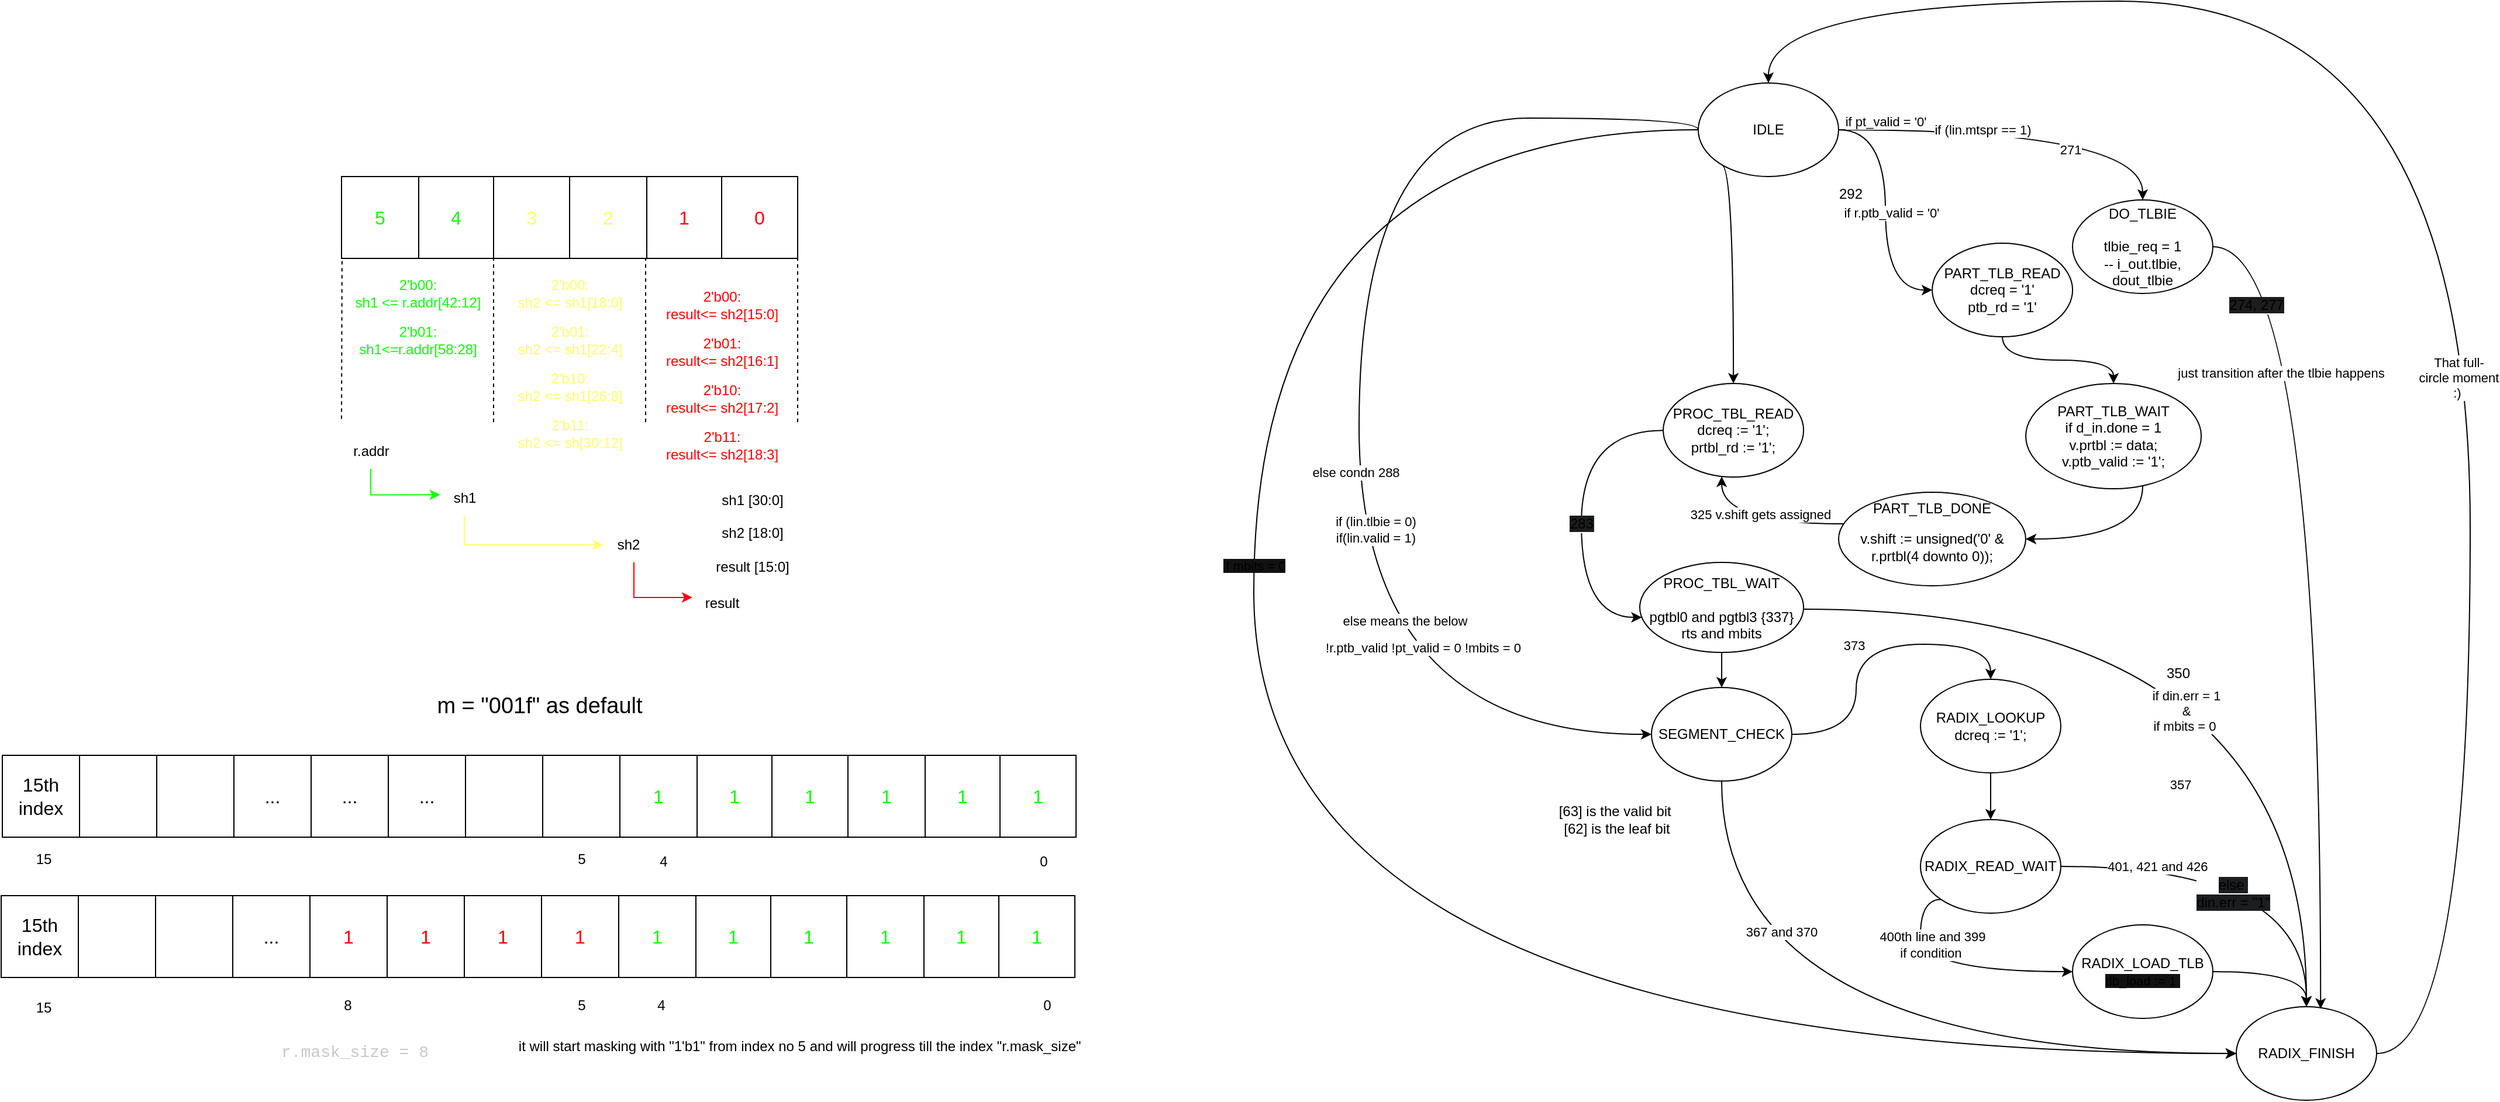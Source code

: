<mxfile version="28.0.6">
  <diagram name="Page-1" id="RMuuJCCi9sDhubjygd_P">
    <mxGraphModel dx="1583" dy="910" grid="1" gridSize="10" guides="0" tooltips="1" connect="1" arrows="1" fold="1" page="0" pageScale="1" pageWidth="850" pageHeight="1100" math="0" shadow="0">
      <root>
        <mxCell id="0" />
        <mxCell id="1" parent="0" />
        <mxCell id="S-CoqvPqYbhsDH9ido7L-1" value="" style="shape=table;startSize=0;container=1;collapsible=0;childLayout=tableLayout;fontSize=16;" parent="1" vertex="1">
          <mxGeometry x="50" y="190" width="390" height="70" as="geometry" />
        </mxCell>
        <mxCell id="S-CoqvPqYbhsDH9ido7L-2" value="" style="shape=tableRow;horizontal=0;startSize=0;swimlaneHead=0;swimlaneBody=0;strokeColor=inherit;top=0;left=0;bottom=0;right=0;collapsible=0;dropTarget=0;fillColor=none;points=[[0,0.5],[1,0.5]];portConstraint=eastwest;fontSize=16;" parent="S-CoqvPqYbhsDH9ido7L-1" vertex="1">
          <mxGeometry width="390" height="70" as="geometry" />
        </mxCell>
        <mxCell id="S-CoqvPqYbhsDH9ido7L-3" value="&lt;font style=&quot;color: rgb(14, 255, 6);&quot;&gt;5&lt;/font&gt;" style="shape=partialRectangle;html=1;whiteSpace=wrap;connectable=0;strokeColor=inherit;overflow=hidden;fillColor=none;top=0;left=0;bottom=0;right=0;pointerEvents=1;fontSize=16;" parent="S-CoqvPqYbhsDH9ido7L-2" vertex="1">
          <mxGeometry width="66" height="70" as="geometry">
            <mxRectangle width="66" height="70" as="alternateBounds" />
          </mxGeometry>
        </mxCell>
        <mxCell id="S-CoqvPqYbhsDH9ido7L-4" value="&lt;font style=&quot;color: rgb(14, 255, 6);&quot;&gt;4&lt;/font&gt;" style="shape=partialRectangle;html=1;whiteSpace=wrap;connectable=0;strokeColor=inherit;overflow=hidden;fillColor=none;top=0;left=0;bottom=0;right=0;pointerEvents=1;fontSize=16;" parent="S-CoqvPqYbhsDH9ido7L-2" vertex="1">
          <mxGeometry x="66" width="64" height="70" as="geometry">
            <mxRectangle width="64" height="70" as="alternateBounds" />
          </mxGeometry>
        </mxCell>
        <mxCell id="S-CoqvPqYbhsDH9ido7L-5" value="&lt;font style=&quot;color: rgb(255, 255, 102);&quot;&gt;3&lt;/font&gt;" style="shape=partialRectangle;html=1;whiteSpace=wrap;connectable=0;strokeColor=inherit;overflow=hidden;fillColor=none;top=0;left=0;bottom=0;right=0;pointerEvents=1;fontSize=16;" parent="S-CoqvPqYbhsDH9ido7L-2" vertex="1">
          <mxGeometry x="130" width="65" height="70" as="geometry">
            <mxRectangle width="65" height="70" as="alternateBounds" />
          </mxGeometry>
        </mxCell>
        <mxCell id="S-CoqvPqYbhsDH9ido7L-18" value="&lt;font style=&quot;color: rgb(255, 255, 102);&quot;&gt;2&lt;/font&gt;" style="shape=partialRectangle;html=1;whiteSpace=wrap;connectable=0;strokeColor=inherit;overflow=hidden;fillColor=none;top=0;left=0;bottom=0;right=0;pointerEvents=1;fontSize=16;" parent="S-CoqvPqYbhsDH9ido7L-2" vertex="1">
          <mxGeometry x="195" width="66" height="70" as="geometry">
            <mxRectangle width="66" height="70" as="alternateBounds" />
          </mxGeometry>
        </mxCell>
        <mxCell id="S-CoqvPqYbhsDH9ido7L-21" value="&lt;font style=&quot;color: rgb(255, 0, 0);&quot;&gt;1&lt;/font&gt;" style="shape=partialRectangle;html=1;whiteSpace=wrap;connectable=0;strokeColor=inherit;overflow=hidden;fillColor=none;top=0;left=0;bottom=0;right=0;pointerEvents=1;fontSize=16;" parent="S-CoqvPqYbhsDH9ido7L-2" vertex="1">
          <mxGeometry x="261" width="64" height="70" as="geometry">
            <mxRectangle width="64" height="70" as="alternateBounds" />
          </mxGeometry>
        </mxCell>
        <mxCell id="S-CoqvPqYbhsDH9ido7L-24" value="&lt;font style=&quot;color: rgb(255, 0, 0);&quot;&gt;0&lt;/font&gt;" style="shape=partialRectangle;html=1;whiteSpace=wrap;connectable=0;strokeColor=inherit;overflow=hidden;fillColor=none;top=0;left=0;bottom=0;right=0;pointerEvents=1;fontSize=16;" parent="S-CoqvPqYbhsDH9ido7L-2" vertex="1">
          <mxGeometry x="325" width="65" height="70" as="geometry">
            <mxRectangle width="65" height="70" as="alternateBounds" />
          </mxGeometry>
        </mxCell>
        <mxCell id="S-CoqvPqYbhsDH9ido7L-30" value="" style="endArrow=none;dashed=1;html=1;rounded=0;entryX=-0.004;entryY=1.04;entryDx=0;entryDy=0;entryPerimeter=0;" parent="1" edge="1">
          <mxGeometry width="50" height="50" relative="1" as="geometry">
            <mxPoint x="50" y="397.2" as="sourcePoint" />
            <mxPoint x="50.44" y="260.0" as="targetPoint" />
          </mxGeometry>
        </mxCell>
        <mxCell id="S-CoqvPqYbhsDH9ido7L-31" value="" style="endArrow=none;dashed=1;html=1;rounded=0;entryX=-0.004;entryY=1.04;entryDx=0;entryDy=0;entryPerimeter=0;" parent="1" edge="1">
          <mxGeometry width="50" height="50" relative="1" as="geometry">
            <mxPoint x="180" y="400" as="sourcePoint" />
            <mxPoint x="180" y="260" as="targetPoint" />
          </mxGeometry>
        </mxCell>
        <mxCell id="S-CoqvPqYbhsDH9ido7L-32" value="" style="endArrow=none;dashed=1;html=1;rounded=0;entryX=-0.004;entryY=1.04;entryDx=0;entryDy=0;entryPerimeter=0;" parent="1" edge="1">
          <mxGeometry width="50" height="50" relative="1" as="geometry">
            <mxPoint x="310" y="400" as="sourcePoint" />
            <mxPoint x="310" y="260" as="targetPoint" />
          </mxGeometry>
        </mxCell>
        <mxCell id="S-CoqvPqYbhsDH9ido7L-33" value="" style="endArrow=none;dashed=1;html=1;rounded=0;entryX=-0.004;entryY=1.04;entryDx=0;entryDy=0;entryPerimeter=0;" parent="1" edge="1">
          <mxGeometry width="50" height="50" relative="1" as="geometry">
            <mxPoint x="440" y="400" as="sourcePoint" />
            <mxPoint x="440" y="260" as="targetPoint" />
          </mxGeometry>
        </mxCell>
        <mxCell id="S-CoqvPqYbhsDH9ido7L-34" value="&lt;font style=&quot;color: rgb(14, 255, 6);&quot;&gt;2&#39;b00:&lt;br&gt;sh1 &amp;lt;= r.addr[42:12]&lt;/font&gt;" style="text;html=1;align=center;verticalAlign=middle;resizable=0;points=[];autosize=1;strokeColor=none;fillColor=none;" parent="1" vertex="1">
          <mxGeometry x="50" y="270" width="130" height="40" as="geometry" />
        </mxCell>
        <mxCell id="S-CoqvPqYbhsDH9ido7L-35" value="&lt;font style=&quot;color: rgb(14, 255, 6);&quot;&gt;2&#39;b01:&lt;br&gt;sh1&amp;lt;=r.addr[58:28]&lt;/font&gt;" style="text;html=1;align=center;verticalAlign=middle;resizable=0;points=[];autosize=1;strokeColor=none;fillColor=none;" parent="1" vertex="1">
          <mxGeometry x="55" y="310" width="120" height="40" as="geometry" />
        </mxCell>
        <mxCell id="S-CoqvPqYbhsDH9ido7L-36" value="&lt;font style=&quot;&quot;&gt;2&#39;b00:&lt;br&gt;sh2 &amp;lt;= sh1[18:0]&lt;/font&gt;" style="text;html=1;align=center;verticalAlign=middle;resizable=0;points=[];autosize=1;strokeColor=none;fillColor=none;fontColor=#FFFF66;" parent="1" vertex="1">
          <mxGeometry x="190" y="270" width="110" height="40" as="geometry" />
        </mxCell>
        <mxCell id="S-CoqvPqYbhsDH9ido7L-37" value="&lt;font style=&quot;&quot;&gt;2&#39;b01:&lt;br&gt;sh2 &amp;lt;= sh1[22:4]&lt;/font&gt;" style="text;html=1;align=center;verticalAlign=middle;resizable=0;points=[];autosize=1;strokeColor=none;fillColor=none;fontColor=#FFFF66;" parent="1" vertex="1">
          <mxGeometry x="190" y="310" width="110" height="40" as="geometry" />
        </mxCell>
        <mxCell id="S-CoqvPqYbhsDH9ido7L-38" value="&lt;font style=&quot;&quot;&gt;2&#39;b10:&lt;br&gt;sh2 &amp;lt;= sh1[26:8]&lt;/font&gt;" style="text;html=1;align=center;verticalAlign=middle;resizable=0;points=[];autosize=1;strokeColor=none;fillColor=none;fontColor=#FFFF66;" parent="1" vertex="1">
          <mxGeometry x="190" y="350" width="110" height="40" as="geometry" />
        </mxCell>
        <mxCell id="S-CoqvPqYbhsDH9ido7L-39" value="&lt;font style=&quot;&quot;&gt;2&#39;b11:&lt;br&gt;sh2 &amp;lt;= sh[30:12]&lt;/font&gt;" style="text;html=1;align=center;verticalAlign=middle;resizable=0;points=[];autosize=1;strokeColor=none;fillColor=none;fontColor=#FFFF66;" parent="1" vertex="1">
          <mxGeometry x="190" y="390" width="110" height="40" as="geometry" />
        </mxCell>
        <mxCell id="S-CoqvPqYbhsDH9ido7L-40" value="&lt;font style=&quot;&quot;&gt;2&#39;b00:&lt;br&gt;result&amp;lt;= sh2[15:0]&lt;/font&gt;" style="text;html=1;align=center;verticalAlign=middle;resizable=0;points=[];autosize=1;strokeColor=none;fillColor=none;fontColor=#FF0000;" parent="1" vertex="1">
          <mxGeometry x="315" y="280" width="120" height="40" as="geometry" />
        </mxCell>
        <mxCell id="S-CoqvPqYbhsDH9ido7L-41" value="&lt;font style=&quot;&quot;&gt;2&#39;b01:&lt;br&gt;result&amp;lt;= sh2[16:1]&lt;/font&gt;" style="text;html=1;align=center;verticalAlign=middle;resizable=0;points=[];autosize=1;strokeColor=none;fillColor=none;fontColor=#FF0000;" parent="1" vertex="1">
          <mxGeometry x="315" y="320" width="120" height="40" as="geometry" />
        </mxCell>
        <mxCell id="S-CoqvPqYbhsDH9ido7L-42" value="&lt;font style=&quot;&quot;&gt;2&#39;b10:&lt;br&gt;result&amp;lt;= sh2[17:2]&lt;/font&gt;" style="text;html=1;align=center;verticalAlign=middle;resizable=0;points=[];autosize=1;strokeColor=none;fillColor=none;fontColor=#FF0000;" parent="1" vertex="1">
          <mxGeometry x="315" y="360" width="120" height="40" as="geometry" />
        </mxCell>
        <mxCell id="S-CoqvPqYbhsDH9ido7L-43" value="&lt;font style=&quot;&quot;&gt;2&#39;b11:&lt;br&gt;result&amp;lt;= sh2[18:3]&lt;/font&gt;" style="text;html=1;align=center;verticalAlign=middle;resizable=0;points=[];autosize=1;strokeColor=none;fillColor=none;fontColor=#FF0000;" parent="1" vertex="1">
          <mxGeometry x="315" y="400" width="120" height="40" as="geometry" />
        </mxCell>
        <mxCell id="S-CoqvPqYbhsDH9ido7L-44" value="r.addr" style="text;html=1;align=center;verticalAlign=middle;resizable=0;points=[];autosize=1;strokeColor=none;fillColor=none;" parent="1" vertex="1">
          <mxGeometry x="50" y="410" width="50" height="30" as="geometry" />
        </mxCell>
        <mxCell id="S-CoqvPqYbhsDH9ido7L-45" value="sh1" style="text;html=1;align=center;verticalAlign=middle;resizable=0;points=[];autosize=1;strokeColor=none;fillColor=none;" parent="1" vertex="1">
          <mxGeometry x="135" y="450" width="40" height="30" as="geometry" />
        </mxCell>
        <mxCell id="S-CoqvPqYbhsDH9ido7L-46" value="sh2" style="text;html=1;align=center;verticalAlign=middle;resizable=0;points=[];autosize=1;strokeColor=none;fillColor=none;" parent="1" vertex="1">
          <mxGeometry x="275" y="490" width="40" height="30" as="geometry" />
        </mxCell>
        <mxCell id="S-CoqvPqYbhsDH9ido7L-47" value="result" style="text;html=1;align=center;verticalAlign=middle;resizable=0;points=[];autosize=1;strokeColor=none;fillColor=none;" parent="1" vertex="1">
          <mxGeometry x="350" y="540" width="50" height="30" as="geometry" />
        </mxCell>
        <mxCell id="S-CoqvPqYbhsDH9ido7L-48" style="edgeStyle=orthogonalEdgeStyle;rounded=0;orthogonalLoop=1;jettySize=auto;html=1;entryX=-0.015;entryY=0.406;entryDx=0;entryDy=0;entryPerimeter=0;fontColor=#0EFF06;strokeColor=#0EFF06;" parent="1" source="S-CoqvPqYbhsDH9ido7L-44" target="S-CoqvPqYbhsDH9ido7L-45" edge="1">
          <mxGeometry relative="1" as="geometry">
            <Array as="points">
              <mxPoint x="75" y="462" />
            </Array>
          </mxGeometry>
        </mxCell>
        <mxCell id="S-CoqvPqYbhsDH9ido7L-49" style="edgeStyle=orthogonalEdgeStyle;rounded=0;orthogonalLoop=1;jettySize=auto;html=1;entryX=-0.029;entryY=0.5;entryDx=0;entryDy=0;entryPerimeter=0;strokeColor=#FFFF66;" parent="1" source="S-CoqvPqYbhsDH9ido7L-45" target="S-CoqvPqYbhsDH9ido7L-46" edge="1">
          <mxGeometry relative="1" as="geometry">
            <Array as="points">
              <mxPoint x="155" y="505" />
            </Array>
          </mxGeometry>
        </mxCell>
        <mxCell id="S-CoqvPqYbhsDH9ido7L-50" style="edgeStyle=orthogonalEdgeStyle;rounded=0;orthogonalLoop=1;jettySize=auto;html=1;entryX=0;entryY=0.333;entryDx=0;entryDy=0;entryPerimeter=0;strokeColor=#FF0000;" parent="1" source="S-CoqvPqYbhsDH9ido7L-46" target="S-CoqvPqYbhsDH9ido7L-47" edge="1">
          <mxGeometry relative="1" as="geometry">
            <Array as="points">
              <mxPoint x="300" y="550" />
            </Array>
          </mxGeometry>
        </mxCell>
        <mxCell id="S-CoqvPqYbhsDH9ido7L-52" value="sh1 [30:0&lt;span style=&quot;background-color: transparent; color: light-dark(rgb(0, 0, 0), rgb(255, 255, 255));&quot;&gt;]&lt;/span&gt;&lt;div&gt;&lt;br&gt;&lt;div&gt;&lt;span style=&quot;background-color: transparent; color: light-dark(rgb(0, 0, 0), rgb(255, 255, 255));&quot;&gt;sh2 [18:0]&lt;/span&gt;&lt;/div&gt;&lt;div&gt;&lt;span style=&quot;background-color: transparent; color: light-dark(rgb(0, 0, 0), rgb(255, 255, 255));&quot;&gt;&lt;br&gt;&lt;/span&gt;&lt;/div&gt;&lt;div&gt;&lt;span style=&quot;background-color: transparent; color: light-dark(rgb(0, 0, 0), rgb(255, 255, 255));&quot;&gt;result [15:0]&lt;/span&gt;&lt;/div&gt;&lt;/div&gt;" style="text;html=1;align=center;verticalAlign=middle;resizable=0;points=[];autosize=1;strokeColor=none;fillColor=none;" parent="1" vertex="1">
          <mxGeometry x="356" y="450" width="90" height="90" as="geometry" />
        </mxCell>
        <mxCell id="S-CoqvPqYbhsDH9ido7L-53" value="" style="shape=table;startSize=0;container=1;collapsible=0;childLayout=tableLayout;fontSize=16;" parent="1" vertex="1">
          <mxGeometry x="-240" y="685" width="918" height="70" as="geometry" />
        </mxCell>
        <mxCell id="S-CoqvPqYbhsDH9ido7L-54" value="" style="shape=tableRow;horizontal=0;startSize=0;swimlaneHead=0;swimlaneBody=0;strokeColor=inherit;top=0;left=0;bottom=0;right=0;collapsible=0;dropTarget=0;fillColor=none;points=[[0,0.5],[1,0.5]];portConstraint=eastwest;fontSize=16;" parent="S-CoqvPqYbhsDH9ido7L-53" vertex="1">
          <mxGeometry width="918" height="70" as="geometry" />
        </mxCell>
        <mxCell id="S-CoqvPqYbhsDH9ido7L-76" value="15th index" style="shape=partialRectangle;html=1;whiteSpace=wrap;connectable=0;strokeColor=inherit;overflow=hidden;fillColor=none;top=0;left=0;bottom=0;right=0;pointerEvents=1;fontSize=16;" parent="S-CoqvPqYbhsDH9ido7L-54" vertex="1">
          <mxGeometry width="66" height="70" as="geometry">
            <mxRectangle width="66" height="70" as="alternateBounds" />
          </mxGeometry>
        </mxCell>
        <mxCell id="S-CoqvPqYbhsDH9ido7L-75" style="shape=partialRectangle;html=1;whiteSpace=wrap;connectable=0;strokeColor=inherit;overflow=hidden;fillColor=none;top=0;left=0;bottom=0;right=0;pointerEvents=1;fontSize=16;" parent="S-CoqvPqYbhsDH9ido7L-54" vertex="1">
          <mxGeometry x="66" width="66" height="70" as="geometry">
            <mxRectangle width="66" height="70" as="alternateBounds" />
          </mxGeometry>
        </mxCell>
        <mxCell id="S-CoqvPqYbhsDH9ido7L-74" style="shape=partialRectangle;html=1;whiteSpace=wrap;connectable=0;strokeColor=inherit;overflow=hidden;fillColor=none;top=0;left=0;bottom=0;right=0;pointerEvents=1;fontSize=16;" parent="S-CoqvPqYbhsDH9ido7L-54" vertex="1">
          <mxGeometry x="132" width="66" height="70" as="geometry">
            <mxRectangle width="66" height="70" as="alternateBounds" />
          </mxGeometry>
        </mxCell>
        <mxCell id="S-CoqvPqYbhsDH9ido7L-73" value="..." style="shape=partialRectangle;html=1;whiteSpace=wrap;connectable=0;strokeColor=inherit;overflow=hidden;fillColor=none;top=0;left=0;bottom=0;right=0;pointerEvents=1;fontSize=16;" parent="S-CoqvPqYbhsDH9ido7L-54" vertex="1">
          <mxGeometry x="198" width="66" height="70" as="geometry">
            <mxRectangle width="66" height="70" as="alternateBounds" />
          </mxGeometry>
        </mxCell>
        <mxCell id="S-CoqvPqYbhsDH9ido7L-72" value="..." style="shape=partialRectangle;html=1;whiteSpace=wrap;connectable=0;strokeColor=inherit;overflow=hidden;fillColor=none;top=0;left=0;bottom=0;right=0;pointerEvents=1;fontSize=16;" parent="S-CoqvPqYbhsDH9ido7L-54" vertex="1">
          <mxGeometry x="264" width="66" height="70" as="geometry">
            <mxRectangle width="66" height="70" as="alternateBounds" />
          </mxGeometry>
        </mxCell>
        <mxCell id="S-CoqvPqYbhsDH9ido7L-71" value="..." style="shape=partialRectangle;html=1;whiteSpace=wrap;connectable=0;strokeColor=inherit;overflow=hidden;fillColor=none;top=0;left=0;bottom=0;right=0;pointerEvents=1;fontSize=16;" parent="S-CoqvPqYbhsDH9ido7L-54" vertex="1">
          <mxGeometry x="330" width="66" height="70" as="geometry">
            <mxRectangle width="66" height="70" as="alternateBounds" />
          </mxGeometry>
        </mxCell>
        <mxCell id="S-CoqvPqYbhsDH9ido7L-70" style="shape=partialRectangle;html=1;whiteSpace=wrap;connectable=0;strokeColor=inherit;overflow=hidden;fillColor=none;top=0;left=0;bottom=0;right=0;pointerEvents=1;fontSize=16;" parent="S-CoqvPqYbhsDH9ido7L-54" vertex="1">
          <mxGeometry x="396" width="66" height="70" as="geometry">
            <mxRectangle width="66" height="70" as="alternateBounds" />
          </mxGeometry>
        </mxCell>
        <mxCell id="S-CoqvPqYbhsDH9ido7L-69" style="shape=partialRectangle;html=1;whiteSpace=wrap;connectable=0;strokeColor=inherit;overflow=hidden;fillColor=none;top=0;left=0;bottom=0;right=0;pointerEvents=1;fontSize=16;" parent="S-CoqvPqYbhsDH9ido7L-54" vertex="1">
          <mxGeometry x="462" width="66" height="70" as="geometry">
            <mxRectangle width="66" height="70" as="alternateBounds" />
          </mxGeometry>
        </mxCell>
        <mxCell id="S-CoqvPqYbhsDH9ido7L-55" value="&lt;font style=&quot;&quot;&gt;1&lt;/font&gt;" style="shape=partialRectangle;html=1;whiteSpace=wrap;connectable=0;strokeColor=inherit;overflow=hidden;fillColor=none;top=0;left=0;bottom=0;right=0;pointerEvents=1;fontSize=16;fontColor=#0EFF06;" parent="S-CoqvPqYbhsDH9ido7L-54" vertex="1">
          <mxGeometry x="528" width="66" height="70" as="geometry">
            <mxRectangle width="66" height="70" as="alternateBounds" />
          </mxGeometry>
        </mxCell>
        <mxCell id="S-CoqvPqYbhsDH9ido7L-56" value="&lt;font style=&quot;&quot;&gt;1&lt;/font&gt;" style="shape=partialRectangle;html=1;whiteSpace=wrap;connectable=0;strokeColor=inherit;overflow=hidden;fillColor=none;top=0;left=0;bottom=0;right=0;pointerEvents=1;fontSize=16;fontColor=#0EFF06;" parent="S-CoqvPqYbhsDH9ido7L-54" vertex="1">
          <mxGeometry x="594" width="64" height="70" as="geometry">
            <mxRectangle width="64" height="70" as="alternateBounds" />
          </mxGeometry>
        </mxCell>
        <mxCell id="S-CoqvPqYbhsDH9ido7L-57" value="&lt;font style=&quot;&quot;&gt;1&lt;/font&gt;" style="shape=partialRectangle;html=1;whiteSpace=wrap;connectable=0;strokeColor=inherit;overflow=hidden;fillColor=none;top=0;left=0;bottom=0;right=0;pointerEvents=1;fontSize=16;fontColor=#0EFF06;" parent="S-CoqvPqYbhsDH9ido7L-54" vertex="1">
          <mxGeometry x="658" width="65" height="70" as="geometry">
            <mxRectangle width="65" height="70" as="alternateBounds" />
          </mxGeometry>
        </mxCell>
        <mxCell id="S-CoqvPqYbhsDH9ido7L-58" value="&lt;font style=&quot;&quot;&gt;1&lt;/font&gt;" style="shape=partialRectangle;html=1;whiteSpace=wrap;connectable=0;strokeColor=inherit;overflow=hidden;fillColor=none;top=0;left=0;bottom=0;right=0;pointerEvents=1;fontSize=16;fontColor=#0EFF06;" parent="S-CoqvPqYbhsDH9ido7L-54" vertex="1">
          <mxGeometry x="723" width="66" height="70" as="geometry">
            <mxRectangle width="66" height="70" as="alternateBounds" />
          </mxGeometry>
        </mxCell>
        <mxCell id="S-CoqvPqYbhsDH9ido7L-59" value="&lt;font style=&quot;&quot;&gt;1&lt;/font&gt;" style="shape=partialRectangle;html=1;whiteSpace=wrap;connectable=0;strokeColor=inherit;overflow=hidden;fillColor=none;top=0;left=0;bottom=0;right=0;pointerEvents=1;fontSize=16;fontColor=#0EFF06;" parent="S-CoqvPqYbhsDH9ido7L-54" vertex="1">
          <mxGeometry x="789" width="64" height="70" as="geometry">
            <mxRectangle width="64" height="70" as="alternateBounds" />
          </mxGeometry>
        </mxCell>
        <mxCell id="S-CoqvPqYbhsDH9ido7L-60" value="&lt;font style=&quot;&quot;&gt;1&lt;/font&gt;" style="shape=partialRectangle;html=1;whiteSpace=wrap;connectable=0;strokeColor=inherit;overflow=hidden;fillColor=none;top=0;left=0;bottom=0;right=0;pointerEvents=1;fontSize=16;fontColor=#0EFF06;" parent="S-CoqvPqYbhsDH9ido7L-54" vertex="1">
          <mxGeometry x="853" width="65" height="70" as="geometry">
            <mxRectangle width="65" height="70" as="alternateBounds" />
          </mxGeometry>
        </mxCell>
        <mxCell id="S-CoqvPqYbhsDH9ido7L-77" value="0" style="text;html=1;align=center;verticalAlign=middle;resizable=0;points=[];autosize=1;strokeColor=none;fillColor=none;" parent="1" vertex="1">
          <mxGeometry x="637" y="763" width="25" height="26" as="geometry" />
        </mxCell>
        <mxCell id="S-CoqvPqYbhsDH9ido7L-78" value="4" style="text;html=1;align=center;verticalAlign=middle;resizable=0;points=[];autosize=1;strokeColor=none;fillColor=none;" parent="1" vertex="1">
          <mxGeometry x="312" y="763" width="25" height="26" as="geometry" />
        </mxCell>
        <mxCell id="S-CoqvPqYbhsDH9ido7L-79" value="&lt;font style=&quot;font-size: 19px;&quot;&gt;m = &quot;001f&quot; as default&lt;/font&gt;" style="text;html=1;align=center;verticalAlign=middle;resizable=0;points=[];autosize=1;strokeColor=none;fillColor=none;" parent="1" vertex="1">
          <mxGeometry x="119" y="623" width="200" height="40" as="geometry" />
        </mxCell>
        <mxCell id="S-CoqvPqYbhsDH9ido7L-80" value="" style="shape=table;startSize=0;container=1;collapsible=0;childLayout=tableLayout;fontSize=16;" parent="1" vertex="1">
          <mxGeometry x="-241" y="805" width="918" height="70" as="geometry" />
        </mxCell>
        <mxCell id="S-CoqvPqYbhsDH9ido7L-81" value="" style="shape=tableRow;horizontal=0;startSize=0;swimlaneHead=0;swimlaneBody=0;strokeColor=inherit;top=0;left=0;bottom=0;right=0;collapsible=0;dropTarget=0;fillColor=none;points=[[0,0.5],[1,0.5]];portConstraint=eastwest;fontSize=16;" parent="S-CoqvPqYbhsDH9ido7L-80" vertex="1">
          <mxGeometry width="918" height="70" as="geometry" />
        </mxCell>
        <mxCell id="S-CoqvPqYbhsDH9ido7L-82" value="15th index" style="shape=partialRectangle;html=1;whiteSpace=wrap;connectable=0;strokeColor=inherit;overflow=hidden;fillColor=none;top=0;left=0;bottom=0;right=0;pointerEvents=1;fontSize=16;" parent="S-CoqvPqYbhsDH9ido7L-81" vertex="1">
          <mxGeometry width="66" height="70" as="geometry">
            <mxRectangle width="66" height="70" as="alternateBounds" />
          </mxGeometry>
        </mxCell>
        <mxCell id="S-CoqvPqYbhsDH9ido7L-83" style="shape=partialRectangle;html=1;whiteSpace=wrap;connectable=0;strokeColor=inherit;overflow=hidden;fillColor=none;top=0;left=0;bottom=0;right=0;pointerEvents=1;fontSize=16;" parent="S-CoqvPqYbhsDH9ido7L-81" vertex="1">
          <mxGeometry x="66" width="66" height="70" as="geometry">
            <mxRectangle width="66" height="70" as="alternateBounds" />
          </mxGeometry>
        </mxCell>
        <mxCell id="S-CoqvPqYbhsDH9ido7L-84" style="shape=partialRectangle;html=1;whiteSpace=wrap;connectable=0;strokeColor=inherit;overflow=hidden;fillColor=none;top=0;left=0;bottom=0;right=0;pointerEvents=1;fontSize=16;" parent="S-CoqvPqYbhsDH9ido7L-81" vertex="1">
          <mxGeometry x="132" width="66" height="70" as="geometry">
            <mxRectangle width="66" height="70" as="alternateBounds" />
          </mxGeometry>
        </mxCell>
        <mxCell id="S-CoqvPqYbhsDH9ido7L-85" value="..." style="shape=partialRectangle;html=1;whiteSpace=wrap;connectable=0;strokeColor=inherit;overflow=hidden;fillColor=none;top=0;left=0;bottom=0;right=0;pointerEvents=1;fontSize=16;" parent="S-CoqvPqYbhsDH9ido7L-81" vertex="1">
          <mxGeometry x="198" width="66" height="70" as="geometry">
            <mxRectangle width="66" height="70" as="alternateBounds" />
          </mxGeometry>
        </mxCell>
        <mxCell id="S-CoqvPqYbhsDH9ido7L-86" value="1" style="shape=partialRectangle;html=1;whiteSpace=wrap;connectable=0;strokeColor=inherit;overflow=hidden;fillColor=none;top=0;left=0;bottom=0;right=0;pointerEvents=1;fontSize=16;fontColor=#FF0000;" parent="S-CoqvPqYbhsDH9ido7L-81" vertex="1">
          <mxGeometry x="264" width="66" height="70" as="geometry">
            <mxRectangle width="66" height="70" as="alternateBounds" />
          </mxGeometry>
        </mxCell>
        <mxCell id="S-CoqvPqYbhsDH9ido7L-87" value="1" style="shape=partialRectangle;html=1;whiteSpace=wrap;connectable=0;strokeColor=inherit;overflow=hidden;fillColor=none;top=0;left=0;bottom=0;right=0;pointerEvents=1;fontSize=16;fontColor=#FF0000;" parent="S-CoqvPqYbhsDH9ido7L-81" vertex="1">
          <mxGeometry x="330" width="66" height="70" as="geometry">
            <mxRectangle width="66" height="70" as="alternateBounds" />
          </mxGeometry>
        </mxCell>
        <mxCell id="S-CoqvPqYbhsDH9ido7L-88" value="1" style="shape=partialRectangle;html=1;whiteSpace=wrap;connectable=0;strokeColor=inherit;overflow=hidden;fillColor=none;top=0;left=0;bottom=0;right=0;pointerEvents=1;fontSize=16;fontColor=#FF0000;" parent="S-CoqvPqYbhsDH9ido7L-81" vertex="1">
          <mxGeometry x="396" width="66" height="70" as="geometry">
            <mxRectangle width="66" height="70" as="alternateBounds" />
          </mxGeometry>
        </mxCell>
        <mxCell id="S-CoqvPqYbhsDH9ido7L-89" value="1" style="shape=partialRectangle;html=1;whiteSpace=wrap;connectable=0;strokeColor=inherit;overflow=hidden;fillColor=none;top=0;left=0;bottom=0;right=0;pointerEvents=1;fontSize=16;fontColor=#FF0000;" parent="S-CoqvPqYbhsDH9ido7L-81" vertex="1">
          <mxGeometry x="462" width="66" height="70" as="geometry">
            <mxRectangle width="66" height="70" as="alternateBounds" />
          </mxGeometry>
        </mxCell>
        <mxCell id="S-CoqvPqYbhsDH9ido7L-90" value="&lt;font style=&quot;&quot;&gt;1&lt;/font&gt;" style="shape=partialRectangle;html=1;whiteSpace=wrap;connectable=0;strokeColor=inherit;overflow=hidden;fillColor=none;top=0;left=0;bottom=0;right=0;pointerEvents=1;fontSize=16;fontColor=#0EFF06;" parent="S-CoqvPqYbhsDH9ido7L-81" vertex="1">
          <mxGeometry x="528" width="66" height="70" as="geometry">
            <mxRectangle width="66" height="70" as="alternateBounds" />
          </mxGeometry>
        </mxCell>
        <mxCell id="S-CoqvPqYbhsDH9ido7L-91" value="&lt;font style=&quot;&quot;&gt;1&lt;/font&gt;" style="shape=partialRectangle;html=1;whiteSpace=wrap;connectable=0;strokeColor=inherit;overflow=hidden;fillColor=none;top=0;left=0;bottom=0;right=0;pointerEvents=1;fontSize=16;fontColor=#0EFF06;" parent="S-CoqvPqYbhsDH9ido7L-81" vertex="1">
          <mxGeometry x="594" width="64" height="70" as="geometry">
            <mxRectangle width="64" height="70" as="alternateBounds" />
          </mxGeometry>
        </mxCell>
        <mxCell id="S-CoqvPqYbhsDH9ido7L-92" value="&lt;font style=&quot;&quot;&gt;1&lt;/font&gt;" style="shape=partialRectangle;html=1;whiteSpace=wrap;connectable=0;strokeColor=inherit;overflow=hidden;fillColor=none;top=0;left=0;bottom=0;right=0;pointerEvents=1;fontSize=16;fontColor=#0EFF06;" parent="S-CoqvPqYbhsDH9ido7L-81" vertex="1">
          <mxGeometry x="658" width="65" height="70" as="geometry">
            <mxRectangle width="65" height="70" as="alternateBounds" />
          </mxGeometry>
        </mxCell>
        <mxCell id="S-CoqvPqYbhsDH9ido7L-93" value="&lt;font style=&quot;&quot;&gt;1&lt;/font&gt;" style="shape=partialRectangle;html=1;whiteSpace=wrap;connectable=0;strokeColor=inherit;overflow=hidden;fillColor=none;top=0;left=0;bottom=0;right=0;pointerEvents=1;fontSize=16;fontColor=#0EFF06;" parent="S-CoqvPqYbhsDH9ido7L-81" vertex="1">
          <mxGeometry x="723" width="66" height="70" as="geometry">
            <mxRectangle width="66" height="70" as="alternateBounds" />
          </mxGeometry>
        </mxCell>
        <mxCell id="S-CoqvPqYbhsDH9ido7L-94" value="&lt;font style=&quot;&quot;&gt;1&lt;/font&gt;" style="shape=partialRectangle;html=1;whiteSpace=wrap;connectable=0;strokeColor=inherit;overflow=hidden;fillColor=none;top=0;left=0;bottom=0;right=0;pointerEvents=1;fontSize=16;fontColor=#0EFF06;" parent="S-CoqvPqYbhsDH9ido7L-81" vertex="1">
          <mxGeometry x="789" width="64" height="70" as="geometry">
            <mxRectangle width="64" height="70" as="alternateBounds" />
          </mxGeometry>
        </mxCell>
        <mxCell id="S-CoqvPqYbhsDH9ido7L-95" value="&lt;font style=&quot;&quot;&gt;1&lt;/font&gt;" style="shape=partialRectangle;html=1;whiteSpace=wrap;connectable=0;strokeColor=inherit;overflow=hidden;fillColor=none;top=0;left=0;bottom=0;right=0;pointerEvents=1;fontSize=16;fontColor=#0EFF06;" parent="S-CoqvPqYbhsDH9ido7L-81" vertex="1">
          <mxGeometry x="853" width="65" height="70" as="geometry">
            <mxRectangle width="65" height="70" as="alternateBounds" />
          </mxGeometry>
        </mxCell>
        <mxCell id="S-CoqvPqYbhsDH9ido7L-96" value="0" style="text;html=1;align=center;verticalAlign=middle;resizable=0;points=[];autosize=1;strokeColor=none;fillColor=none;" parent="1" vertex="1">
          <mxGeometry x="640" y="886" width="25" height="26" as="geometry" />
        </mxCell>
        <mxCell id="S-CoqvPqYbhsDH9ido7L-97" value="4" style="text;html=1;align=center;verticalAlign=middle;resizable=0;points=[];autosize=1;strokeColor=none;fillColor=none;" parent="1" vertex="1">
          <mxGeometry x="310" y="886" width="25" height="26" as="geometry" />
        </mxCell>
        <mxCell id="S-CoqvPqYbhsDH9ido7L-100" value="5" style="text;html=1;align=center;verticalAlign=middle;resizable=0;points=[];autosize=1;strokeColor=none;fillColor=none;" parent="1" vertex="1">
          <mxGeometry x="240" y="759" width="30" height="30" as="geometry" />
        </mxCell>
        <mxCell id="S-CoqvPqYbhsDH9ido7L-101" value="15" style="text;html=1;align=center;verticalAlign=middle;resizable=0;points=[];autosize=1;strokeColor=none;fillColor=none;" parent="1" vertex="1">
          <mxGeometry x="-225" y="759" width="40" height="30" as="geometry" />
        </mxCell>
        <mxCell id="S-CoqvPqYbhsDH9ido7L-102" value="15" style="text;html=1;align=center;verticalAlign=middle;resizable=0;points=[];autosize=1;strokeColor=none;fillColor=none;" parent="1" vertex="1">
          <mxGeometry x="-225" y="886" width="40" height="30" as="geometry" />
        </mxCell>
        <mxCell id="S-CoqvPqYbhsDH9ido7L-103" value="5" style="text;html=1;align=center;verticalAlign=middle;resizable=0;points=[];autosize=1;strokeColor=none;fillColor=none;" parent="1" vertex="1">
          <mxGeometry x="240" y="884" width="30" height="30" as="geometry" />
        </mxCell>
        <mxCell id="S-CoqvPqYbhsDH9ido7L-104" value="8" style="text;html=1;align=center;verticalAlign=middle;resizable=0;points=[];autosize=1;strokeColor=none;fillColor=none;" parent="1" vertex="1">
          <mxGeometry x="40" y="884" width="30" height="30" as="geometry" />
        </mxCell>
        <mxCell id="S-CoqvPqYbhsDH9ido7L-105" value="&lt;div style=&quot;color: rgb(212, 212, 212); font-family: Consolas, &amp;quot;Courier New&amp;quot;, monospace; font-size: 14px; line-height: 19px; white-space-collapse: preserve;&quot;&gt;&lt;span&gt;&lt;span style=&quot;color: rgb(200, 200, 200);&quot;&gt;r&lt;/span&gt;.&lt;span style=&quot;color: rgb(200, 200, 200);&quot;&gt;mask_size = 8&lt;/span&gt;&lt;/span&gt;&lt;/div&gt;" style="text;html=1;align=center;verticalAlign=middle;resizable=0;points=[];autosize=1;strokeColor=none;fillColor=none;" parent="1" vertex="1">
          <mxGeometry x="-6" y="923" width="133" height="31" as="geometry" />
        </mxCell>
        <mxCell id="S-CoqvPqYbhsDH9ido7L-106" value="&lt;span style=&quot;background-color: light-dark(#ffffff, var(--ge-dark-color, #121212));&quot;&gt;it will start masking with &quot;1&#39;b1&quot; from index no 5 and will progress till the index &quot;r.mask_size&quot;&amp;nbsp;&lt;/span&gt;" style="text;html=1;align=center;verticalAlign=middle;resizable=0;points=[];autosize=1;strokeColor=none;fillColor=none;" parent="1" vertex="1">
          <mxGeometry x="192" y="921" width="502" height="26" as="geometry" />
        </mxCell>
        <mxCell id="S-CoqvPqYbhsDH9ido7L-115" style="edgeStyle=orthogonalEdgeStyle;rounded=0;orthogonalLoop=1;jettySize=auto;html=1;curved=1;" parent="1" source="S-CoqvPqYbhsDH9ido7L-107" target="S-CoqvPqYbhsDH9ido7L-108" edge="1">
          <mxGeometry relative="1" as="geometry" />
        </mxCell>
        <mxCell id="S-CoqvPqYbhsDH9ido7L-117" value="if (lin.mtspr == 1)" style="edgeLabel;html=1;align=center;verticalAlign=middle;resizable=0;points=[];" parent="S-CoqvPqYbhsDH9ido7L-115" vertex="1" connectable="0">
          <mxGeometry x="-0.239" relative="1" as="geometry">
            <mxPoint x="1" as="offset" />
          </mxGeometry>
        </mxCell>
        <mxCell id="ZBh24zgLIJHsaPGAx_cz-26" value="271" style="edgeLabel;html=1;align=center;verticalAlign=middle;resizable=0;points=[];" vertex="1" connectable="0" parent="S-CoqvPqYbhsDH9ido7L-115">
          <mxGeometry x="0.234" y="-17" relative="1" as="geometry">
            <mxPoint as="offset" />
          </mxGeometry>
        </mxCell>
        <mxCell id="S-CoqvPqYbhsDH9ido7L-125" style="edgeStyle=orthogonalEdgeStyle;rounded=0;orthogonalLoop=1;jettySize=auto;html=1;entryX=0;entryY=0.5;entryDx=0;entryDy=0;curved=1;" parent="1" source="S-CoqvPqYbhsDH9ido7L-107" target="S-CoqvPqYbhsDH9ido7L-109" edge="1">
          <mxGeometry relative="1" as="geometry" />
        </mxCell>
        <mxCell id="S-CoqvPqYbhsDH9ido7L-127" value="if r.ptb_valid = &#39;0&#39;" style="edgeLabel;html=1;align=center;verticalAlign=middle;resizable=0;points=[];" parent="S-CoqvPqYbhsDH9ido7L-125" vertex="1" connectable="0">
          <mxGeometry x="0.021" y="5" relative="1" as="geometry">
            <mxPoint as="offset" />
          </mxGeometry>
        </mxCell>
        <mxCell id="S-CoqvPqYbhsDH9ido7L-138" style="edgeStyle=orthogonalEdgeStyle;rounded=0;orthogonalLoop=1;jettySize=auto;html=1;curved=1;entryX=0.5;entryY=0;entryDx=0;entryDy=0;" parent="1" target="S-CoqvPqYbhsDH9ido7L-131" edge="1">
          <mxGeometry relative="1" as="geometry">
            <mxPoint x="1170" y="510" as="targetPoint" />
            <mxPoint x="1230.0" y="180.003" as="sourcePoint" />
            <Array as="points">
              <mxPoint x="1240" y="180" />
            </Array>
          </mxGeometry>
        </mxCell>
        <mxCell id="S-CoqvPqYbhsDH9ido7L-139" value="if pt_valid = &#39;0&#39;" style="edgeLabel;html=1;align=center;verticalAlign=middle;resizable=0;points=[];" parent="S-CoqvPqYbhsDH9ido7L-138" vertex="1" connectable="0">
          <mxGeometry x="0.176" relative="1" as="geometry">
            <mxPoint x="130" y="-143" as="offset" />
          </mxGeometry>
        </mxCell>
        <mxCell id="S-CoqvPqYbhsDH9ido7L-146" style="edgeStyle=orthogonalEdgeStyle;rounded=0;orthogonalLoop=1;jettySize=auto;html=1;entryX=0;entryY=0.5;entryDx=0;entryDy=0;curved=1;" parent="1" source="S-CoqvPqYbhsDH9ido7L-107" target="S-CoqvPqYbhsDH9ido7L-137" edge="1">
          <mxGeometry relative="1" as="geometry">
            <Array as="points">
              <mxPoint x="830" y="150" />
              <mxPoint x="830" y="940" />
            </Array>
          </mxGeometry>
        </mxCell>
        <mxCell id="S-CoqvPqYbhsDH9ido7L-151" style="edgeStyle=orthogonalEdgeStyle;rounded=0;orthogonalLoop=1;jettySize=auto;html=1;entryX=0;entryY=0.5;entryDx=0;entryDy=0;curved=1;exitX=0;exitY=0.5;exitDx=0;exitDy=0;" parent="1" source="S-CoqvPqYbhsDH9ido7L-107" target="S-CoqvPqYbhsDH9ido7L-133" edge="1">
          <mxGeometry relative="1" as="geometry">
            <Array as="points">
              <mxPoint x="1210" y="140" />
              <mxPoint x="920" y="140" />
              <mxPoint x="920" y="667" />
            </Array>
          </mxGeometry>
        </mxCell>
        <mxCell id="S-CoqvPqYbhsDH9ido7L-152" value="else condn 288" style="edgeLabel;html=1;align=center;verticalAlign=middle;resizable=0;points=[];" parent="S-CoqvPqYbhsDH9ido7L-151" vertex="1" connectable="0">
          <mxGeometry x="0.12" y="-3" relative="1" as="geometry">
            <mxPoint as="offset" />
          </mxGeometry>
        </mxCell>
        <mxCell id="ZBh24zgLIJHsaPGAx_cz-1" value="if (lin.tlbie = 0)&lt;br&gt;if(lin.valid = 1)" style="edgeLabel;html=1;align=center;verticalAlign=middle;resizable=0;points=[];" vertex="1" connectable="0" parent="S-CoqvPqYbhsDH9ido7L-151">
          <mxGeometry x="0.21" y="14" relative="1" as="geometry">
            <mxPoint as="offset" />
          </mxGeometry>
        </mxCell>
        <mxCell id="ZBh24zgLIJHsaPGAx_cz-28" value="!r.ptb_valid !pt_valid = 0 !mbits = 0&amp;nbsp;" style="edgeLabel;html=1;align=center;verticalAlign=middle;resizable=0;points=[];" vertex="1" connectable="0" parent="S-CoqvPqYbhsDH9ido7L-151">
          <mxGeometry x="0.397" y="56" relative="1" as="geometry">
            <mxPoint as="offset" />
          </mxGeometry>
        </mxCell>
        <mxCell id="ZBh24zgLIJHsaPGAx_cz-29" value="else means the below" style="edgeLabel;html=1;align=center;verticalAlign=middle;resizable=0;points=[];" vertex="1" connectable="0" parent="S-CoqvPqYbhsDH9ido7L-151">
          <mxGeometry x="0.35" y="39" relative="1" as="geometry">
            <mxPoint y="3" as="offset" />
          </mxGeometry>
        </mxCell>
        <mxCell id="S-CoqvPqYbhsDH9ido7L-107" value="IDLE" style="ellipse;whiteSpace=wrap;html=1;" parent="1" vertex="1">
          <mxGeometry x="1210" y="110" width="120" height="80" as="geometry" />
        </mxCell>
        <mxCell id="S-CoqvPqYbhsDH9ido7L-120" style="edgeStyle=orthogonalEdgeStyle;rounded=0;orthogonalLoop=1;jettySize=auto;html=1;curved=1;entryX=0.601;entryY=0.022;entryDx=0;entryDy=0;entryPerimeter=0;" parent="1" source="S-CoqvPqYbhsDH9ido7L-108" target="S-CoqvPqYbhsDH9ido7L-137" edge="1">
          <mxGeometry relative="1" as="geometry">
            <Array as="points">
              <mxPoint x="1742" y="250" />
            </Array>
          </mxGeometry>
        </mxCell>
        <mxCell id="Oy3Qov2RzBgycMlga6Ve-1" value="&lt;span style=&quot;font-size: 12px; background-color: rgb(27, 29, 30);&quot;&gt;274, 277&lt;/span&gt;" style="edgeLabel;html=1;align=center;verticalAlign=middle;resizable=0;points=[];" parent="S-CoqvPqYbhsDH9ido7L-120" vertex="1" connectable="0">
          <mxGeometry x="-0.618" y="-55" relative="1" as="geometry">
            <mxPoint as="offset" />
          </mxGeometry>
        </mxCell>
        <mxCell id="ZBh24zgLIJHsaPGAx_cz-27" value="just transition after the tlbie happens" style="edgeLabel;html=1;align=center;verticalAlign=middle;resizable=0;points=[];" vertex="1" connectable="0" parent="S-CoqvPqYbhsDH9ido7L-120">
          <mxGeometry x="-0.464" y="-34" relative="1" as="geometry">
            <mxPoint as="offset" />
          </mxGeometry>
        </mxCell>
        <mxCell id="S-CoqvPqYbhsDH9ido7L-108" value="DO_TLBIE&lt;div&gt;&lt;br&gt;tlbie_req = 1&lt;div&gt;-- i_out.tlbie, dout_tlbie&lt;/div&gt;&lt;/div&gt;" style="ellipse;whiteSpace=wrap;html=1;" parent="1" vertex="1">
          <mxGeometry x="1530" y="210" width="120" height="80" as="geometry" />
        </mxCell>
        <mxCell id="S-CoqvPqYbhsDH9ido7L-128" style="edgeStyle=orthogonalEdgeStyle;rounded=0;orthogonalLoop=1;jettySize=auto;html=1;entryX=0.5;entryY=0;entryDx=0;entryDy=0;curved=1;" parent="1" source="S-CoqvPqYbhsDH9ido7L-109" target="S-CoqvPqYbhsDH9ido7L-110" edge="1">
          <mxGeometry relative="1" as="geometry">
            <Array as="points">
              <mxPoint x="1470" y="347" />
              <mxPoint x="1565" y="347" />
            </Array>
          </mxGeometry>
        </mxCell>
        <mxCell id="S-CoqvPqYbhsDH9ido7L-109" value="PART_TLB_READ&lt;div&gt;dcreq = &#39;1&#39;&lt;/div&gt;&lt;div&gt;ptb_rd = &#39;1&#39;&lt;/div&gt;" style="ellipse;whiteSpace=wrap;html=1;" parent="1" vertex="1">
          <mxGeometry x="1410.06" y="247.06" width="120" height="80" as="geometry" />
        </mxCell>
        <mxCell id="S-CoqvPqYbhsDH9ido7L-141" style="rounded=0;orthogonalLoop=1;jettySize=auto;html=1;entryX=1;entryY=0.5;entryDx=0;entryDy=0;edgeStyle=orthogonalEdgeStyle;curved=1;" parent="1" source="S-CoqvPqYbhsDH9ido7L-110" target="S-CoqvPqYbhsDH9ido7L-111" edge="1">
          <mxGeometry relative="1" as="geometry">
            <Array as="points">
              <mxPoint x="1590" y="500" />
            </Array>
          </mxGeometry>
        </mxCell>
        <mxCell id="S-CoqvPqYbhsDH9ido7L-110" value="PART_TLB_WAIT&lt;div&gt;if d_in.done = 1&lt;/div&gt;&lt;div&gt;&lt;div&gt;v.prtbl := data;&lt;/div&gt;&lt;div&gt;v.ptb_valid := &#39;1&#39;;&lt;/div&gt;&lt;/div&gt;" style="ellipse;whiteSpace=wrap;html=1;" parent="1" vertex="1">
          <mxGeometry x="1490.06" y="367.06" width="150" height="90" as="geometry" />
        </mxCell>
        <mxCell id="S-CoqvPqYbhsDH9ido7L-140" style="edgeStyle=orthogonalEdgeStyle;rounded=0;orthogonalLoop=1;jettySize=auto;html=1;curved=1;" parent="1" source="S-CoqvPqYbhsDH9ido7L-111" target="S-CoqvPqYbhsDH9ido7L-131" edge="1">
          <mxGeometry relative="1" as="geometry">
            <Array as="points">
              <mxPoint x="1230.06" y="487.06" />
            </Array>
          </mxGeometry>
        </mxCell>
        <mxCell id="ZBh24zgLIJHsaPGAx_cz-2" value="325 v.shift gets assigned" style="edgeLabel;html=1;align=center;verticalAlign=middle;resizable=0;points=[];" vertex="1" connectable="0" parent="S-CoqvPqYbhsDH9ido7L-140">
          <mxGeometry x="-0.003" y="-8" relative="1" as="geometry">
            <mxPoint as="offset" />
          </mxGeometry>
        </mxCell>
        <mxCell id="S-CoqvPqYbhsDH9ido7L-111" value="PART_TLB_DONE&lt;div&gt;&lt;p&gt;&lt;span class=&quot;cf0&quot;&gt;v.shift&lt;/span&gt;&lt;span class=&quot;cf0&quot;&gt; := unsigned(&#39;0&#39; &amp;amp; &lt;/span&gt;&lt;span class=&quot;cf0&quot;&gt;r.prtbl&lt;/span&gt;&lt;span class=&quot;cf0&quot;&gt;(4 &lt;/span&gt;&lt;span class=&quot;cf0&quot;&gt;downto&lt;/span&gt;&lt;span class=&quot;cf0&quot;&gt; 0));&lt;/span&gt;&lt;/p&gt;&lt;/div&gt;" style="ellipse;whiteSpace=wrap;html=1;" parent="1" vertex="1">
          <mxGeometry x="1330" y="460" width="160" height="80" as="geometry" />
        </mxCell>
        <mxCell id="S-CoqvPqYbhsDH9ido7L-118" value="292" style="text;html=1;align=center;verticalAlign=middle;resizable=0;points=[];autosize=1;strokeColor=none;fillColor=none;" parent="1" vertex="1">
          <mxGeometry x="1320" y="190" width="40" height="30" as="geometry" />
        </mxCell>
        <mxCell id="S-CoqvPqYbhsDH9ido7L-143" style="edgeStyle=orthogonalEdgeStyle;rounded=0;orthogonalLoop=1;jettySize=auto;html=1;curved=1;" parent="1" source="S-CoqvPqYbhsDH9ido7L-131" target="S-CoqvPqYbhsDH9ido7L-132" edge="1">
          <mxGeometry relative="1" as="geometry">
            <Array as="points">
              <mxPoint x="1110.06" y="407.06" />
              <mxPoint x="1110.06" y="567.06" />
            </Array>
          </mxGeometry>
        </mxCell>
        <mxCell id="Oy3Qov2RzBgycMlga6Ve-3" value="&lt;span style=&quot;font-size: 12px; background-color: rgb(27, 29, 30);&quot;&gt;283&lt;/span&gt;" style="edgeLabel;html=1;align=center;verticalAlign=middle;resizable=0;points=[];" parent="S-CoqvPqYbhsDH9ido7L-143" vertex="1" connectable="0">
          <mxGeometry x="0.064" relative="1" as="geometry">
            <mxPoint as="offset" />
          </mxGeometry>
        </mxCell>
        <mxCell id="S-CoqvPqYbhsDH9ido7L-131" value="PROC_TBL_READ&lt;div&gt;&lt;span style=&quot;background-color: transparent; color: light-dark(rgb(0, 0, 0), rgb(255, 255, 255));&quot; class=&quot;cf0&quot;&gt;dcreq&lt;/span&gt;&lt;span style=&quot;background-color: transparent; color: light-dark(rgb(0, 0, 0), rgb(255, 255, 255));&quot; class=&quot;cf0&quot;&gt; := &#39;1&#39;;&lt;/span&gt;&lt;/div&gt;&lt;div&gt;&lt;span style=&quot;background-color: transparent; color: light-dark(rgb(0, 0, 0), rgb(255, 255, 255));&quot; class=&quot;cf0&quot;&gt;prtbl_rd&lt;/span&gt;&lt;span style=&quot;background-color: transparent; color: light-dark(rgb(0, 0, 0), rgb(255, 255, 255));&quot; class=&quot;cf0&quot;&gt; := &#39;1&#39;;&lt;/span&gt;&lt;/div&gt;" style="ellipse;whiteSpace=wrap;html=1;" parent="1" vertex="1">
          <mxGeometry x="1180.06" y="367.06" width="120" height="80" as="geometry" />
        </mxCell>
        <mxCell id="S-CoqvPqYbhsDH9ido7L-145" style="edgeStyle=orthogonalEdgeStyle;rounded=0;orthogonalLoop=1;jettySize=auto;html=1;entryX=0.5;entryY=0;entryDx=0;entryDy=0;curved=1;" parent="1" source="S-CoqvPqYbhsDH9ido7L-132" target="S-CoqvPqYbhsDH9ido7L-133" edge="1">
          <mxGeometry relative="1" as="geometry" />
        </mxCell>
        <mxCell id="ZBh24zgLIJHsaPGAx_cz-3" style="edgeStyle=orthogonalEdgeStyle;rounded=0;orthogonalLoop=1;jettySize=auto;html=1;entryX=0.5;entryY=0;entryDx=0;entryDy=0;curved=1;" edge="1" parent="1" source="S-CoqvPqYbhsDH9ido7L-132" target="S-CoqvPqYbhsDH9ido7L-137">
          <mxGeometry relative="1" as="geometry">
            <mxPoint x="1310.0" y="568.6" as="sourcePoint" />
            <mxPoint x="1749.94" y="770" as="targetPoint" />
            <Array as="points">
              <mxPoint x="1730" y="560" />
            </Array>
          </mxGeometry>
        </mxCell>
        <mxCell id="ZBh24zgLIJHsaPGAx_cz-4" value="357" style="edgeLabel;html=1;align=center;verticalAlign=middle;resizable=0;points=[];" vertex="1" connectable="0" parent="ZBh24zgLIJHsaPGAx_cz-3">
          <mxGeometry x="-0.125" y="-29" relative="1" as="geometry">
            <mxPoint x="-15" y="121" as="offset" />
          </mxGeometry>
        </mxCell>
        <mxCell id="ZBh24zgLIJHsaPGAx_cz-6" value="if din.err = 1&lt;br&gt;&amp;amp;&lt;br&gt;if mbits = 0&amp;nbsp;" style="edgeLabel;html=1;align=center;verticalAlign=middle;resizable=0;points=[];" vertex="1" connectable="0" parent="ZBh24zgLIJHsaPGAx_cz-3">
          <mxGeometry x="0.128" y="-68" relative="1" as="geometry">
            <mxPoint x="-35" y="82" as="offset" />
          </mxGeometry>
        </mxCell>
        <mxCell id="S-CoqvPqYbhsDH9ido7L-132" value="PROC_TBL_WAIT&lt;br&gt;&lt;br&gt;pgtbl0 and pgtbl3 {337} rts and mbits" style="ellipse;whiteSpace=wrap;html=1;" parent="1" vertex="1">
          <mxGeometry x="1160" y="520" width="140.06" height="77.06" as="geometry" />
        </mxCell>
        <mxCell id="ZBh24zgLIJHsaPGAx_cz-8" style="edgeStyle=orthogonalEdgeStyle;rounded=0;orthogonalLoop=1;jettySize=auto;html=1;entryX=0.5;entryY=0;entryDx=0;entryDy=0;curved=1;" edge="1" parent="1" source="S-CoqvPqYbhsDH9ido7L-133" target="S-CoqvPqYbhsDH9ido7L-134">
          <mxGeometry relative="1" as="geometry">
            <Array as="points">
              <mxPoint x="1345" y="667" />
              <mxPoint x="1345" y="590" />
              <mxPoint x="1460" y="590" />
            </Array>
          </mxGeometry>
        </mxCell>
        <mxCell id="ZBh24zgLIJHsaPGAx_cz-9" value="373" style="edgeLabel;html=1;align=center;verticalAlign=middle;resizable=0;points=[];" vertex="1" connectable="0" parent="ZBh24zgLIJHsaPGAx_cz-8">
          <mxGeometry x="-0.053" y="2" relative="1" as="geometry">
            <mxPoint as="offset" />
          </mxGeometry>
        </mxCell>
        <mxCell id="ZBh24zgLIJHsaPGAx_cz-10" style="edgeStyle=orthogonalEdgeStyle;rounded=0;orthogonalLoop=1;jettySize=auto;html=1;entryX=0;entryY=0.5;entryDx=0;entryDy=0;curved=1;" edge="1" parent="1" source="S-CoqvPqYbhsDH9ido7L-133" target="S-CoqvPqYbhsDH9ido7L-137">
          <mxGeometry relative="1" as="geometry">
            <Array as="points">
              <mxPoint x="1230" y="940" />
            </Array>
          </mxGeometry>
        </mxCell>
        <mxCell id="ZBh24zgLIJHsaPGAx_cz-11" value="367 and 370" style="edgeLabel;html=1;align=center;verticalAlign=middle;resizable=0;points=[];" vertex="1" connectable="0" parent="ZBh24zgLIJHsaPGAx_cz-10">
          <mxGeometry x="-0.616" y="51" relative="1" as="geometry">
            <mxPoint as="offset" />
          </mxGeometry>
        </mxCell>
        <mxCell id="S-CoqvPqYbhsDH9ido7L-133" value="SEGMENT_CHECK" style="ellipse;whiteSpace=wrap;html=1;" parent="1" vertex="1">
          <mxGeometry x="1170" y="627.06" width="120" height="80" as="geometry" />
        </mxCell>
        <mxCell id="S-CoqvPqYbhsDH9ido7L-144" style="edgeStyle=orthogonalEdgeStyle;rounded=0;orthogonalLoop=1;jettySize=auto;html=1;" parent="1" source="S-CoqvPqYbhsDH9ido7L-134" target="S-CoqvPqYbhsDH9ido7L-135" edge="1">
          <mxGeometry relative="1" as="geometry" />
        </mxCell>
        <mxCell id="S-CoqvPqYbhsDH9ido7L-134" value="RADIX_LOOKUP&lt;div&gt;&lt;div&gt;&lt;span style=&quot;background-color: transparent; color: light-dark(rgb(0, 0, 0), rgb(255, 255, 255));&quot; class=&quot;cf0&quot;&gt;dcreq&lt;/span&gt;&lt;span style=&quot;background-color: transparent; color: light-dark(rgb(0, 0, 0), rgb(255, 255, 255));&quot; class=&quot;cf0&quot;&gt;&amp;nbsp;:= &#39;1&#39;;&lt;/span&gt;&lt;/div&gt;&lt;/div&gt;" style="ellipse;whiteSpace=wrap;html=1;" parent="1" vertex="1">
          <mxGeometry x="1400" y="620" width="120" height="80" as="geometry" />
        </mxCell>
        <mxCell id="ZBh24zgLIJHsaPGAx_cz-13" style="edgeStyle=orthogonalEdgeStyle;rounded=0;orthogonalLoop=1;jettySize=auto;html=1;entryX=0;entryY=0.5;entryDx=0;entryDy=0;curved=1;exitX=0;exitY=1;exitDx=0;exitDy=0;" edge="1" parent="1" source="S-CoqvPqYbhsDH9ido7L-135" target="S-CoqvPqYbhsDH9ido7L-136">
          <mxGeometry relative="1" as="geometry">
            <Array as="points">
              <mxPoint x="1400" y="808" />
              <mxPoint x="1400" y="870" />
            </Array>
          </mxGeometry>
        </mxCell>
        <mxCell id="ZBh24zgLIJHsaPGAx_cz-15" value="400th line and 399 &lt;br&gt;if condition&amp;nbsp;" style="edgeLabel;html=1;align=center;verticalAlign=middle;resizable=0;points=[];" vertex="1" connectable="0" parent="ZBh24zgLIJHsaPGAx_cz-13">
          <mxGeometry x="-0.467" y="10" relative="1" as="geometry">
            <mxPoint as="offset" />
          </mxGeometry>
        </mxCell>
        <mxCell id="ZBh24zgLIJHsaPGAx_cz-19" style="edgeStyle=orthogonalEdgeStyle;rounded=0;orthogonalLoop=1;jettySize=auto;html=1;curved=1;" edge="1" parent="1" source="S-CoqvPqYbhsDH9ido7L-135">
          <mxGeometry relative="1" as="geometry">
            <mxPoint x="1730" y="900" as="targetPoint" />
          </mxGeometry>
        </mxCell>
        <mxCell id="ZBh24zgLIJHsaPGAx_cz-20" value="401, 421 and 426&amp;nbsp;" style="edgeLabel;html=1;align=center;verticalAlign=middle;resizable=0;points=[];" vertex="1" connectable="0" parent="ZBh24zgLIJHsaPGAx_cz-19">
          <mxGeometry x="-0.783" y="2" relative="1" as="geometry">
            <mxPoint x="48" y="2" as="offset" />
          </mxGeometry>
        </mxCell>
        <mxCell id="ZBh24zgLIJHsaPGAx_cz-22" value="&lt;span style=&quot;font-size: 12px; background-color: rgb(27, 29, 30);&quot;&gt;else&amp;nbsp;&lt;/span&gt;&lt;br style=&quot;font-size: 12px; background-color: rgb(27, 29, 30);&quot;&gt;&lt;span style=&quot;font-size: 12px; background-color: rgb(27, 29, 30);&quot;&gt;din.err = &quot;1&quot;&lt;/span&gt;" style="edgeLabel;html=1;align=center;verticalAlign=middle;resizable=0;points=[];" vertex="1" connectable="0" parent="ZBh24zgLIJHsaPGAx_cz-19">
          <mxGeometry x="-0.111" y="-23" relative="1" as="geometry">
            <mxPoint as="offset" />
          </mxGeometry>
        </mxCell>
        <mxCell id="S-CoqvPqYbhsDH9ido7L-135" value="RADIX_READ_WAIT" style="ellipse;whiteSpace=wrap;html=1;" parent="1" vertex="1">
          <mxGeometry x="1400" y="740" width="120" height="80" as="geometry" />
        </mxCell>
        <mxCell id="ZBh24zgLIJHsaPGAx_cz-14" style="edgeStyle=orthogonalEdgeStyle;rounded=0;orthogonalLoop=1;jettySize=auto;html=1;entryX=0.5;entryY=0;entryDx=0;entryDy=0;curved=1;" edge="1" parent="1" source="S-CoqvPqYbhsDH9ido7L-136" target="S-CoqvPqYbhsDH9ido7L-137">
          <mxGeometry relative="1" as="geometry">
            <Array as="points">
              <mxPoint x="1730" y="870" />
            </Array>
          </mxGeometry>
        </mxCell>
        <mxCell id="S-CoqvPqYbhsDH9ido7L-136" value="RADIX_LOAD_TLB&lt;div&gt;&lt;span style=&quot;font-size: 11px; text-wrap-mode: nowrap; background-color: rgb(18, 18, 18);&quot;&gt;tlb_load := 1&amp;nbsp;&lt;/span&gt;&lt;/div&gt;" style="ellipse;whiteSpace=wrap;html=1;" parent="1" vertex="1">
          <mxGeometry x="1530" y="830" width="120" height="80" as="geometry" />
        </mxCell>
        <mxCell id="ZBh24zgLIJHsaPGAx_cz-24" style="edgeStyle=orthogonalEdgeStyle;rounded=0;orthogonalLoop=1;jettySize=auto;html=1;entryX=0.5;entryY=0;entryDx=0;entryDy=0;curved=1;" edge="1" parent="1" source="S-CoqvPqYbhsDH9ido7L-137" target="S-CoqvPqYbhsDH9ido7L-107">
          <mxGeometry relative="1" as="geometry">
            <Array as="points">
              <mxPoint x="1870" y="940" />
              <mxPoint x="1870" y="40" />
              <mxPoint x="1270" y="40" />
            </Array>
          </mxGeometry>
        </mxCell>
        <mxCell id="ZBh24zgLIJHsaPGAx_cz-25" value="That full-&lt;br&gt;circle moment&lt;br&gt;:)&amp;nbsp;" style="edgeLabel;html=1;align=center;verticalAlign=middle;resizable=0;points=[];" vertex="1" connectable="0" parent="ZBh24zgLIJHsaPGAx_cz-24">
          <mxGeometry x="-0.202" y="10" relative="1" as="geometry">
            <mxPoint as="offset" />
          </mxGeometry>
        </mxCell>
        <mxCell id="S-CoqvPqYbhsDH9ido7L-137" value="RADIX_FINISH" style="ellipse;whiteSpace=wrap;html=1;" parent="1" vertex="1">
          <mxGeometry x="1670" y="900" width="120" height="80" as="geometry" />
        </mxCell>
        <mxCell id="Oy3Qov2RzBgycMlga6Ve-2" value="&lt;span style=&quot;font-size: 11px; background-color: rgb(18, 18, 18);&quot;&gt;if mbits = 0&lt;/span&gt;" style="text;html=1;align=center;verticalAlign=middle;resizable=0;points=[];autosize=1;strokeColor=none;fillColor=none;" parent="1" vertex="1">
          <mxGeometry x="790" y="508" width="80" height="30" as="geometry" />
        </mxCell>
        <mxCell id="ZBh24zgLIJHsaPGAx_cz-7" value="350" style="text;html=1;align=center;verticalAlign=middle;resizable=0;points=[];autosize=1;strokeColor=none;fillColor=none;" vertex="1" parent="1">
          <mxGeometry x="1600" y="600" width="40" height="30" as="geometry" />
        </mxCell>
        <mxCell id="ZBh24zgLIJHsaPGAx_cz-12" value="[63] is the valid bit&amp;nbsp;&lt;br&gt;[62] is the leaf bit" style="text;html=1;align=center;verticalAlign=middle;resizable=0;points=[];autosize=1;strokeColor=none;fillColor=none;" vertex="1" parent="1">
          <mxGeometry x="1080" y="720" width="120" height="40" as="geometry" />
        </mxCell>
      </root>
    </mxGraphModel>
  </diagram>
</mxfile>
